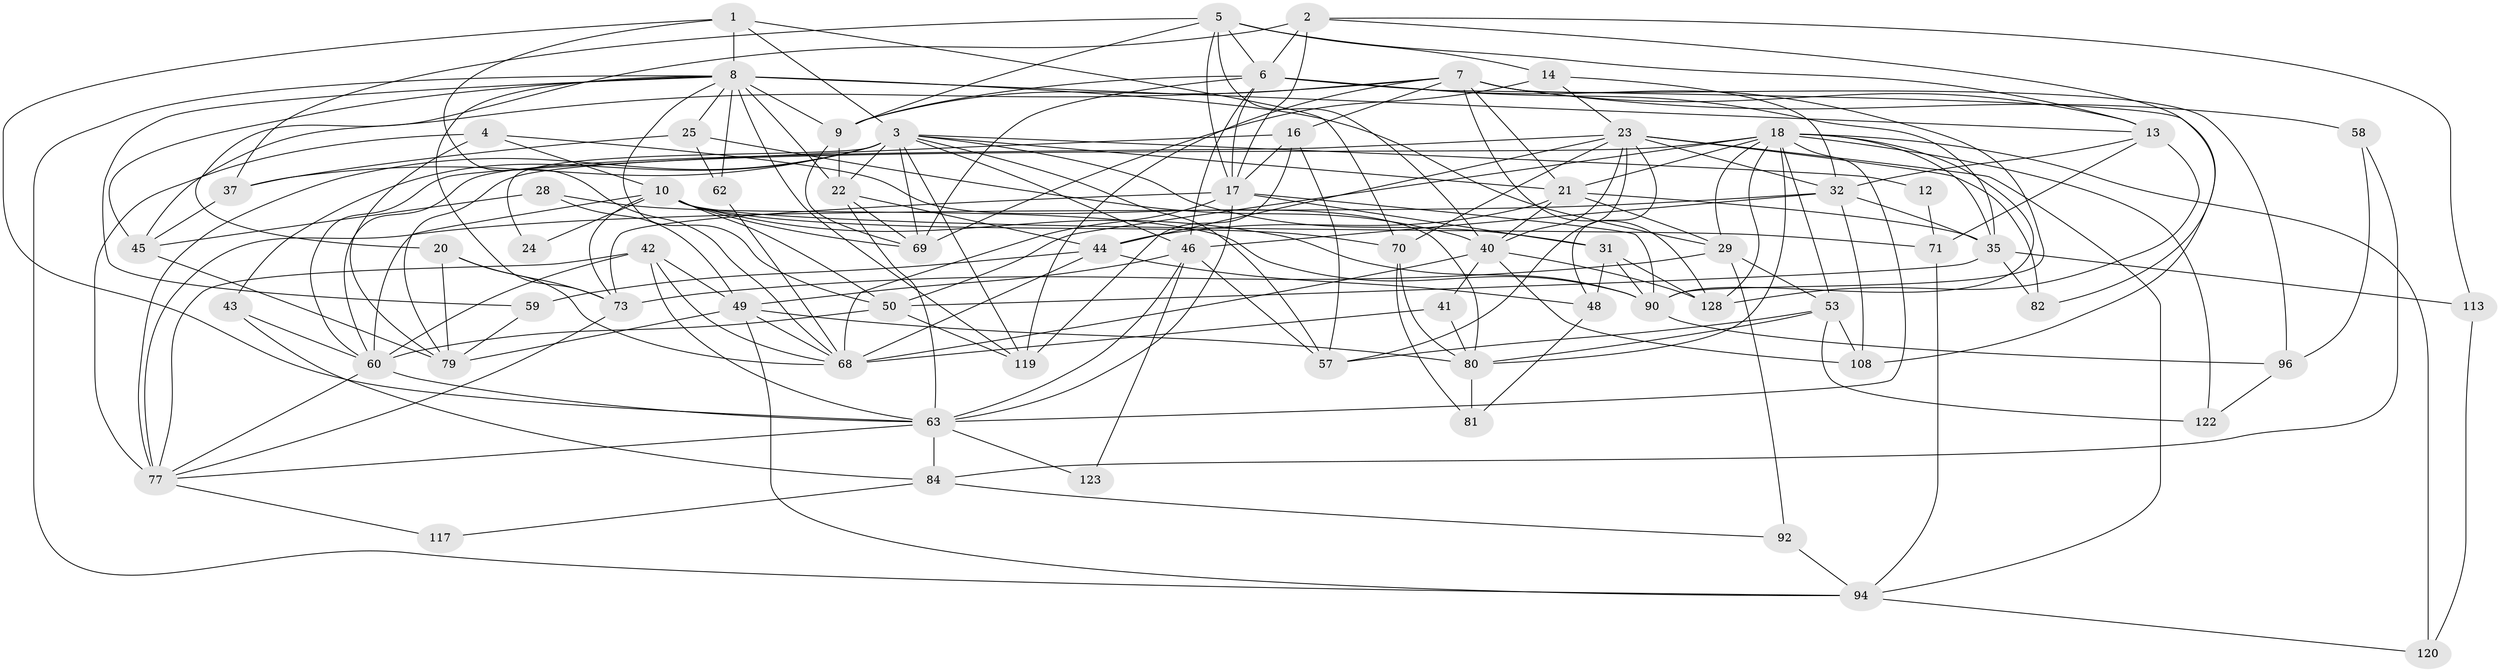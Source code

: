 // original degree distribution, {4: 0.3235294117647059, 3: 0.3014705882352941, 5: 0.11764705882352941, 7: 0.058823529411764705, 2: 0.11029411764705882, 6: 0.0661764705882353, 8: 0.014705882352941176, 9: 0.007352941176470588}
// Generated by graph-tools (version 1.1) at 2025/14/03/09/25 04:14:56]
// undirected, 68 vertices, 192 edges
graph export_dot {
graph [start="1"]
  node [color=gray90,style=filled];
  1 [super="+27"];
  2 [super="+103"];
  3 [super="+26"];
  4 [super="+52"];
  5 [super="+15+47"];
  6 [super="+76+132"];
  7 [super="+19"];
  8 [super="+11+127"];
  9 [super="+100"];
  10 [super="+34"];
  12;
  13 [super="+134"];
  14;
  16 [super="+75"];
  17 [super="+105+83+126"];
  18 [super="+74+38"];
  20 [super="+39"];
  21 [super="+55+89"];
  22 [super="+91"];
  23 [super="+87+111+93"];
  24;
  25 [super="+130"];
  28;
  29;
  31 [super="+109"];
  32 [super="+121"];
  35 [super="+115"];
  37;
  40 [super="+54"];
  41;
  42 [super="+56"];
  43 [super="+104"];
  44 [super="+125"];
  45 [super="+98"];
  46 [super="+64+66"];
  48;
  49 [super="+72+86"];
  50 [super="+65"];
  53 [super="+135"];
  57;
  58;
  59;
  60 [super="+106"];
  62;
  63 [super="+78+97"];
  68 [super="+88"];
  69;
  70;
  71;
  73 [super="+85"];
  77 [super="+95+110"];
  79 [super="+131"];
  80;
  81;
  82;
  84 [super="+133"];
  90 [super="+124"];
  92;
  94 [super="+129"];
  96;
  108;
  113;
  117;
  119;
  120;
  122;
  123;
  128;
  1 -- 3;
  1 -- 63;
  1 -- 8;
  1 -- 70;
  1 -- 68;
  2 -- 82;
  2 -- 113;
  2 -- 20;
  2 -- 6;
  2 -- 17;
  3 -- 37;
  3 -- 69 [weight=2];
  3 -- 77 [weight=3];
  3 -- 12;
  3 -- 46;
  3 -- 21;
  3 -- 22;
  3 -- 119;
  3 -- 24;
  3 -- 57;
  3 -- 31;
  3 -- 43;
  4 -- 79;
  4 -- 80;
  4 -- 10;
  4 -- 77;
  5 -- 6;
  5 -- 40;
  5 -- 37;
  5 -- 9;
  5 -- 13;
  5 -- 14;
  5 -- 17;
  6 -- 35;
  6 -- 108;
  6 -- 46;
  6 -- 9;
  6 -- 69;
  6 -- 17;
  6 -- 90;
  7 -- 119;
  7 -- 96;
  7 -- 128;
  7 -- 16;
  7 -- 45;
  7 -- 21;
  7 -- 58 [weight=2];
  7 -- 13;
  7 -- 9;
  8 -- 13 [weight=2];
  8 -- 59;
  8 -- 25;
  8 -- 73;
  8 -- 94;
  8 -- 9;
  8 -- 45;
  8 -- 50;
  8 -- 22;
  8 -- 119;
  8 -- 29;
  8 -- 62;
  9 -- 69;
  9 -- 22;
  10 -- 69;
  10 -- 24;
  10 -- 73;
  10 -- 50;
  10 -- 70;
  10 -- 71;
  10 -- 60;
  10 -- 90;
  12 -- 71;
  13 -- 32;
  13 -- 128;
  13 -- 71;
  14 -- 69;
  14 -- 32;
  14 -- 23;
  16 -- 119;
  16 -- 17;
  16 -- 60;
  16 -- 57;
  17 -- 31;
  17 -- 73;
  17 -- 63;
  17 -- 90;
  17 -- 68;
  18 -- 29;
  18 -- 53;
  18 -- 21;
  18 -- 122;
  18 -- 128;
  18 -- 35;
  18 -- 80;
  18 -- 50;
  18 -- 120;
  18 -- 79;
  18 -- 63;
  18 -- 90;
  20 -- 73;
  20 -- 79;
  20 -- 68;
  21 -- 35;
  21 -- 29;
  21 -- 40;
  21 -- 44;
  22 -- 69;
  22 -- 44;
  22 -- 63;
  23 -- 48;
  23 -- 32;
  23 -- 57;
  23 -- 44;
  23 -- 60;
  23 -- 70;
  23 -- 40;
  23 -- 82;
  23 -- 94;
  25 -- 37;
  25 -- 40;
  25 -- 62;
  28 -- 45;
  28 -- 90;
  28 -- 49;
  29 -- 92;
  29 -- 53;
  29 -- 73;
  31 -- 128;
  31 -- 48;
  31 -- 90;
  32 -- 77 [weight=2];
  32 -- 35;
  32 -- 108;
  32 -- 46;
  35 -- 50;
  35 -- 82;
  35 -- 113;
  37 -- 45;
  40 -- 128;
  40 -- 68 [weight=2];
  40 -- 41;
  40 -- 108;
  41 -- 80;
  41 -- 68;
  42 -- 68;
  42 -- 60;
  42 -- 77;
  42 -- 63;
  42 -- 49;
  43 -- 84;
  43 -- 60;
  44 -- 48;
  44 -- 59;
  44 -- 68 [weight=2];
  45 -- 79;
  46 -- 57;
  46 -- 123;
  46 -- 63;
  46 -- 49 [weight=2];
  48 -- 81;
  49 -- 80;
  49 -- 94;
  49 -- 79;
  49 -- 68;
  50 -- 60;
  50 -- 119;
  53 -- 108;
  53 -- 80;
  53 -- 57;
  53 -- 122;
  58 -- 96;
  58 -- 84;
  59 -- 79;
  60 -- 63;
  60 -- 77;
  62 -- 68;
  63 -- 77;
  63 -- 84;
  63 -- 123;
  70 -- 80;
  70 -- 81;
  71 -- 94;
  73 -- 77;
  77 -- 117;
  80 -- 81;
  84 -- 92;
  84 -- 117;
  90 -- 96;
  92 -- 94;
  94 -- 120;
  96 -- 122;
  113 -- 120;
}
